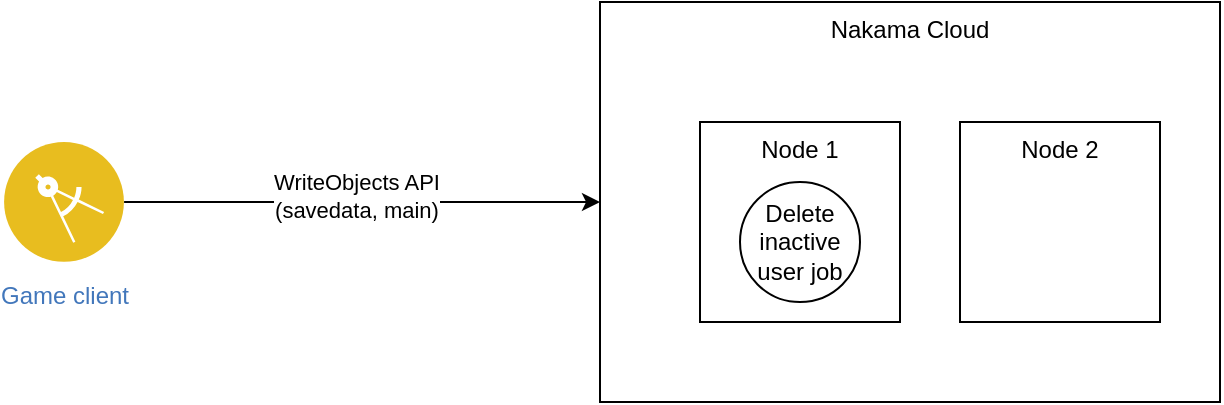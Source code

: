 <mxfile version="22.1.17" type="github">
  <diagram name="第 1 页" id="hhL_TZgKpQ0GGYLbjfJI">
    <mxGraphModel dx="1434" dy="734" grid="1" gridSize="10" guides="1" tooltips="1" connect="1" arrows="1" fold="1" page="1" pageScale="1" pageWidth="827" pageHeight="1169" math="0" shadow="0">
      <root>
        <mxCell id="0" />
        <mxCell id="1" parent="0" />
        <mxCell id="HGWIUg0tq1d76n8q_Acc-1" value="Nakama Cloud" style="rounded=0;whiteSpace=wrap;html=1;verticalAlign=top;" vertex="1" parent="1">
          <mxGeometry x="400" y="80" width="310" height="200" as="geometry" />
        </mxCell>
        <mxCell id="HGWIUg0tq1d76n8q_Acc-11" style="edgeStyle=orthogonalEdgeStyle;rounded=0;orthogonalLoop=1;jettySize=auto;html=1;exitX=1;exitY=0.5;exitDx=0;exitDy=0;entryX=0;entryY=0.5;entryDx=0;entryDy=0;" edge="1" parent="1" source="HGWIUg0tq1d76n8q_Acc-4" target="HGWIUg0tq1d76n8q_Acc-1">
          <mxGeometry relative="1" as="geometry" />
        </mxCell>
        <mxCell id="HGWIUg0tq1d76n8q_Acc-12" value="WriteObjects API&lt;br&gt;(savedata, main)" style="edgeLabel;html=1;align=center;verticalAlign=middle;resizable=0;points=[];" vertex="1" connectable="0" parent="HGWIUg0tq1d76n8q_Acc-11">
          <mxGeometry x="-0.025" y="3" relative="1" as="geometry">
            <mxPoint as="offset" />
          </mxGeometry>
        </mxCell>
        <mxCell id="HGWIUg0tq1d76n8q_Acc-4" value="Game client" style="image;aspect=fixed;perimeter=ellipsePerimeter;html=1;align=center;shadow=0;dashed=0;fontColor=#4277BB;labelBackgroundColor=default;fontSize=12;spacingTop=3;image=img/lib/ibm/applications/mobile_app.svg;" vertex="1" parent="1">
          <mxGeometry x="102.05" y="150" width="60" height="60" as="geometry" />
        </mxCell>
        <mxCell id="HGWIUg0tq1d76n8q_Acc-5" value="Node 1" style="whiteSpace=wrap;html=1;aspect=fixed;verticalAlign=top;" vertex="1" parent="1">
          <mxGeometry x="450" y="140" width="100" height="100" as="geometry" />
        </mxCell>
        <mxCell id="HGWIUg0tq1d76n8q_Acc-6" value="Node 2" style="whiteSpace=wrap;html=1;aspect=fixed;verticalAlign=top;" vertex="1" parent="1">
          <mxGeometry x="580" y="140" width="100" height="100" as="geometry" />
        </mxCell>
        <mxCell id="HGWIUg0tq1d76n8q_Acc-10" value="Delete inactive user job" style="ellipse;whiteSpace=wrap;html=1;aspect=fixed;" vertex="1" parent="1">
          <mxGeometry x="470" y="170" width="60" height="60" as="geometry" />
        </mxCell>
      </root>
    </mxGraphModel>
  </diagram>
</mxfile>
